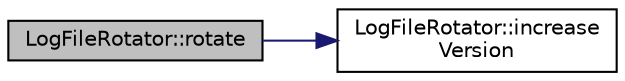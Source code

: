 digraph "LogFileRotator::rotate"
{
 // LATEX_PDF_SIZE
  edge [fontname="Helvetica",fontsize="10",labelfontname="Helvetica",labelfontsize="10"];
  node [fontname="Helvetica",fontsize="10",shape=record];
  rankdir="LR";
  Node1 [label="LogFileRotator::rotate",height=0.2,width=0.4,color="black", fillcolor="grey75", style="filled", fontcolor="black",tooltip=" "];
  Node1 -> Node2 [color="midnightblue",fontsize="10",style="solid",fontname="Helvetica"];
  Node2 [label="LogFileRotator::increase\lVersion",height=0.2,width=0.4,color="black", fillcolor="white", style="filled",URL="$class_log_file_rotator.html#a7a890d7e76267015bccef176cc8fe743",tooltip=" "];
}
